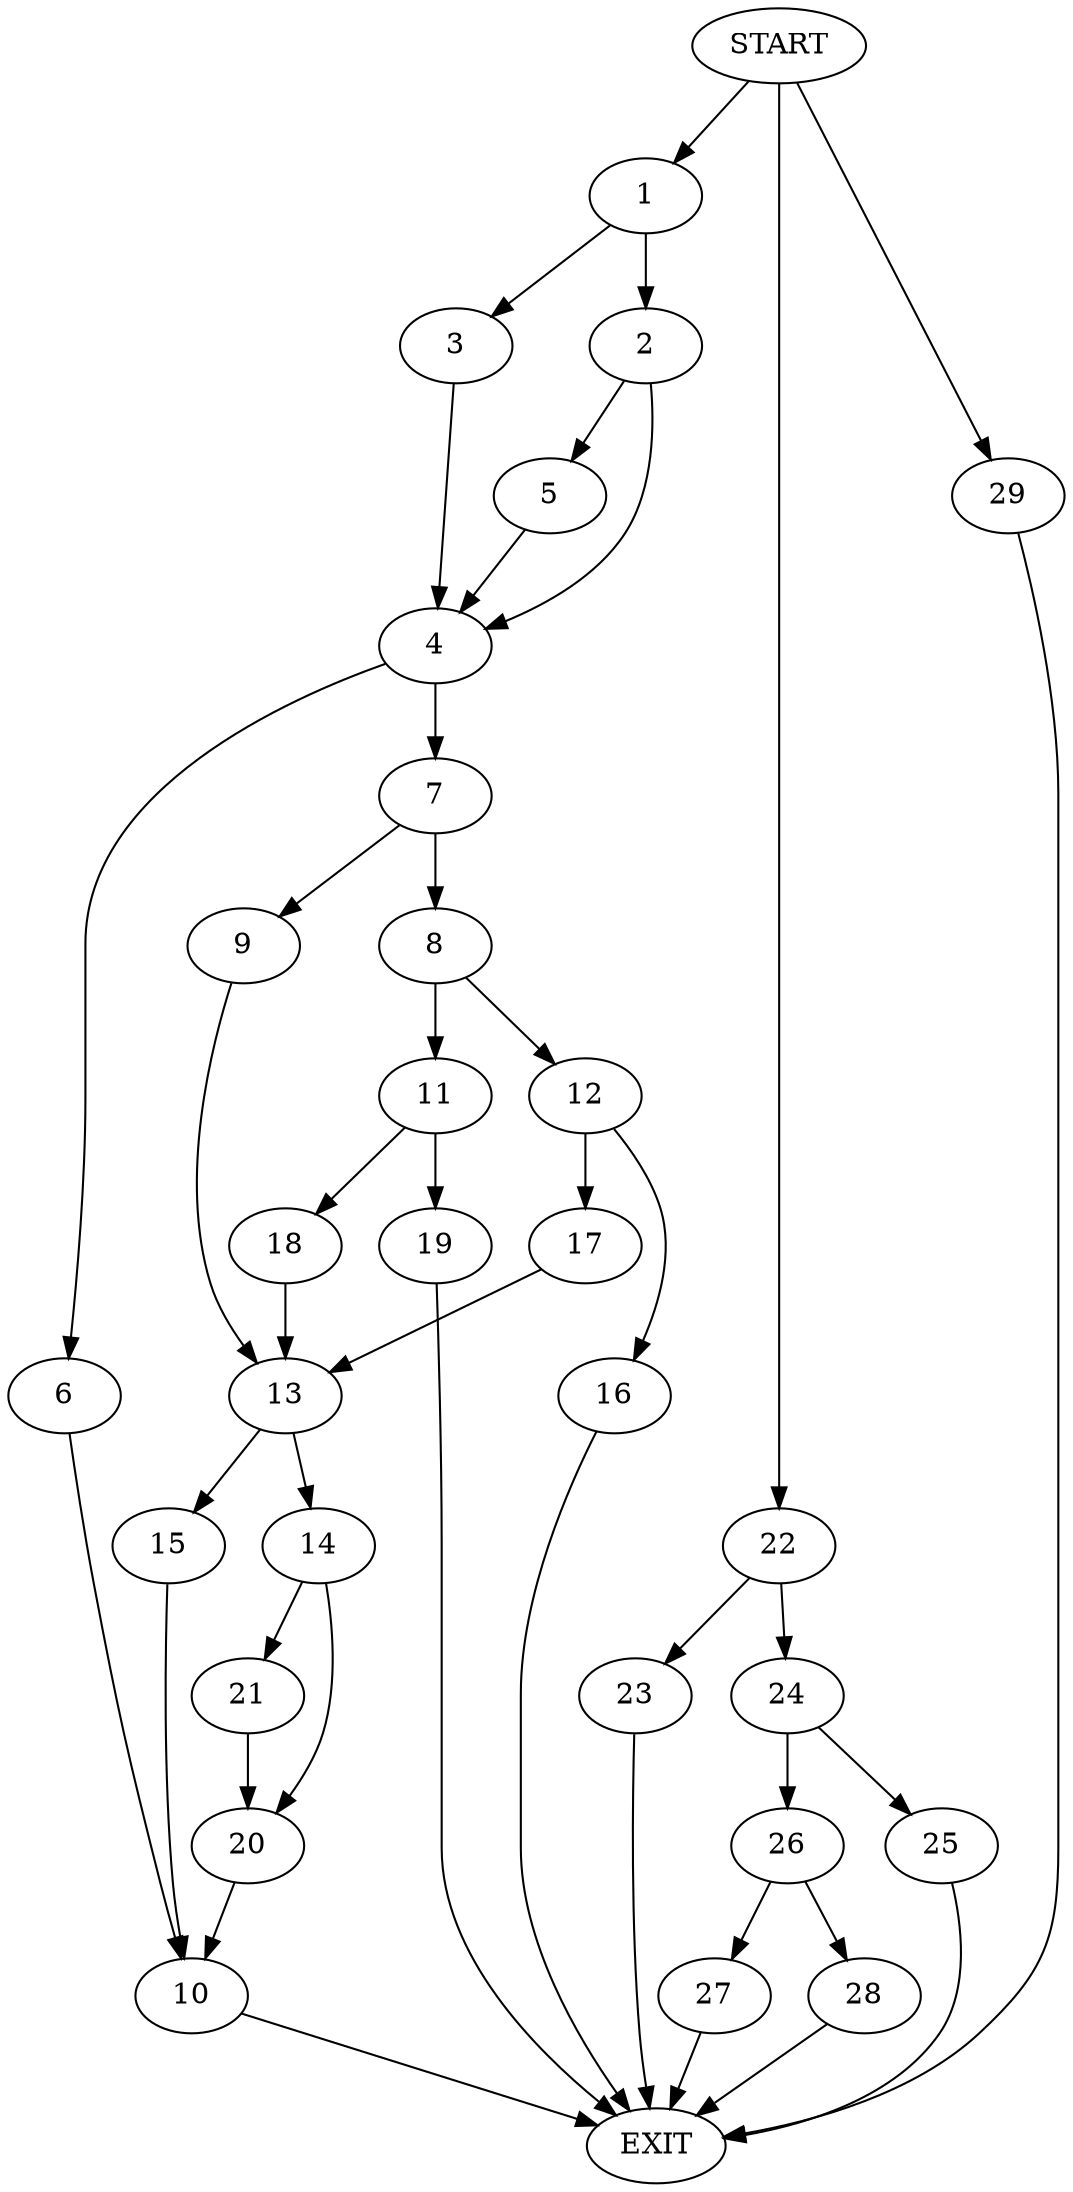 digraph {
0 [label="START"]
30 [label="EXIT"]
0 -> 1
1 -> 2
1 -> 3
3 -> 4
2 -> 5
2 -> 4
4 -> 6
4 -> 7
5 -> 4
7 -> 8
7 -> 9
6 -> 10
10 -> 30
8 -> 11
8 -> 12
9 -> 13
13 -> 14
13 -> 15
12 -> 16
12 -> 17
11 -> 18
11 -> 19
16 -> 30
17 -> 13
18 -> 13
19 -> 30
15 -> 10
14 -> 20
14 -> 21
20 -> 10
21 -> 20
0 -> 22
22 -> 23
22 -> 24
23 -> 30
24 -> 25
24 -> 26
25 -> 30
26 -> 27
26 -> 28
27 -> 30
28 -> 30
0 -> 29
29 -> 30
}
